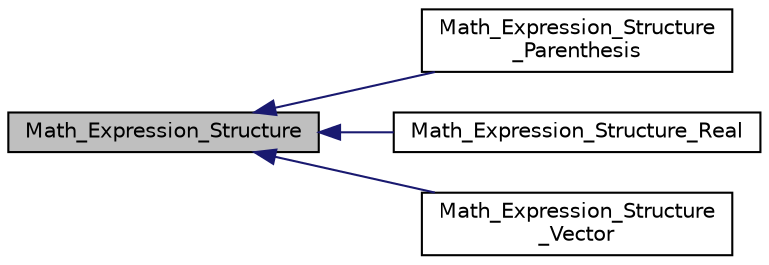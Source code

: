 digraph "Math_Expression_Structure"
{
 // LATEX_PDF_SIZE
  edge [fontname="Helvetica",fontsize="10",labelfontname="Helvetica",labelfontsize="10"];
  node [fontname="Helvetica",fontsize="10",shape=record];
  rankdir="LR";
  Node1 [label="Math_Expression_Structure",height=0.2,width=0.4,color="black", fillcolor="grey75", style="filled", fontcolor="black",tooltip=" "];
  Node1 -> Node2 [dir="back",color="midnightblue",fontsize="10",style="solid"];
  Node2 [label="Math_Expression_Structure\l_Parenthesis",height=0.2,width=0.4,color="black", fillcolor="white", style="filled",URL="$classMath__Expression__Structure__Parenthesis.html",tooltip=" "];
  Node1 -> Node3 [dir="back",color="midnightblue",fontsize="10",style="solid"];
  Node3 [label="Math_Expression_Structure_Real",height=0.2,width=0.4,color="black", fillcolor="white", style="filled",URL="$classMath__Expression__Structure__Real.html",tooltip=" "];
  Node1 -> Node4 [dir="back",color="midnightblue",fontsize="10",style="solid"];
  Node4 [label="Math_Expression_Structure\l_Vector",height=0.2,width=0.4,color="black", fillcolor="white", style="filled",URL="$classMath__Expression__Structure__Vector.html",tooltip=" "];
}
